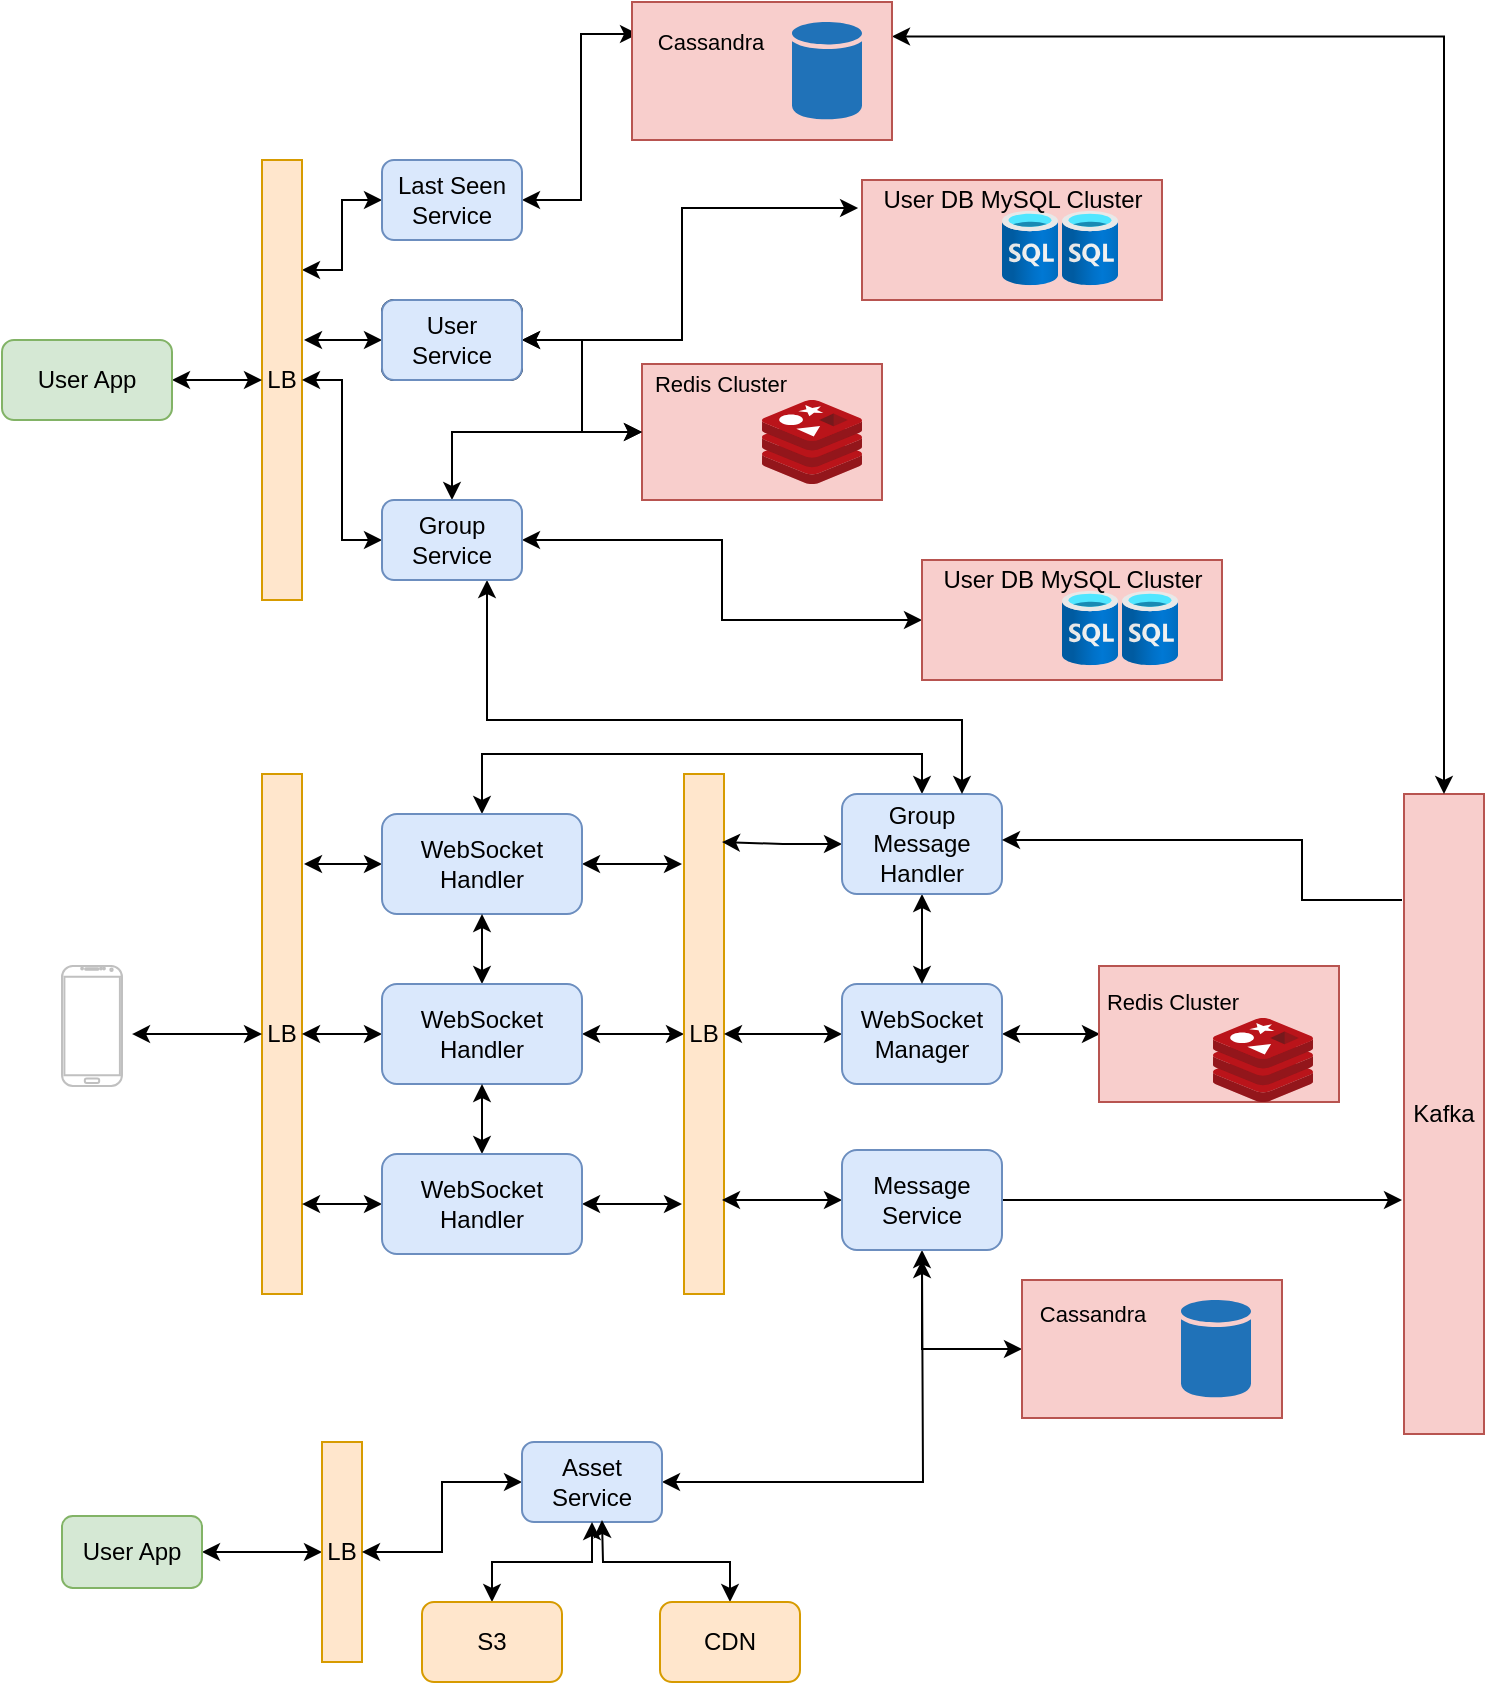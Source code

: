 <mxfile version="16.1.2" type="device"><diagram id="FW0HvPtLZwd2zHs9ygrj" name="Page-1"><mxGraphModel dx="1355" dy="2047" grid="1" gridSize="10" guides="1" tooltips="1" connect="1" arrows="1" fold="1" page="1" pageScale="1" pageWidth="827" pageHeight="1169" math="0" shadow="0"><root><mxCell id="0"/><mxCell id="1" parent="0"/><mxCell id="f9ZbXVq6Zyv1Fmua9ZI9-57" value="" style="rounded=0;whiteSpace=wrap;html=1;fontFamily=Helvetica;fontSize=11;fillColor=#f8cecc;strokeColor=#b85450;" vertex="1" parent="1"><mxGeometry x="370" y="142" width="120" height="68" as="geometry"/></mxCell><mxCell id="f9ZbXVq6Zyv1Fmua9ZI9-1" value="" style="verticalLabelPosition=bottom;verticalAlign=top;html=1;shadow=0;dashed=0;strokeWidth=1;shape=mxgraph.android.phone2;strokeColor=#c0c0c0;" vertex="1" parent="1"><mxGeometry x="80" y="443" width="30" height="60" as="geometry"/></mxCell><mxCell id="f9ZbXVq6Zyv1Fmua9ZI9-2" value="LB" style="rounded=0;whiteSpace=wrap;html=1;fillColor=#ffe6cc;strokeColor=#d79b00;" vertex="1" parent="1"><mxGeometry x="180" y="347" width="20" height="260" as="geometry"/></mxCell><mxCell id="f9ZbXVq6Zyv1Fmua9ZI9-38" style="edgeStyle=orthogonalEdgeStyle;rounded=0;orthogonalLoop=1;jettySize=auto;html=1;exitX=0;exitY=0.5;exitDx=0;exitDy=0;entryX=1.05;entryY=0.173;entryDx=0;entryDy=0;entryPerimeter=0;endArrow=classic;startArrow=classic" edge="1" parent="1" source="f9ZbXVq6Zyv1Fmua9ZI9-3" target="f9ZbXVq6Zyv1Fmua9ZI9-2"><mxGeometry relative="1" as="geometry"/></mxCell><mxCell id="f9ZbXVq6Zyv1Fmua9ZI9-44" style="edgeStyle=orthogonalEdgeStyle;shape=connector;rounded=0;orthogonalLoop=1;jettySize=auto;html=1;exitX=1;exitY=0.5;exitDx=0;exitDy=0;labelBackgroundColor=default;fontFamily=Helvetica;fontSize=11;fontColor=default;startArrow=classic;endArrow=classic;strokeColor=default;" edge="1" parent="1" source="f9ZbXVq6Zyv1Fmua9ZI9-3"><mxGeometry relative="1" as="geometry"><mxPoint x="390" y="392" as="targetPoint"/></mxGeometry></mxCell><mxCell id="f9ZbXVq6Zyv1Fmua9ZI9-82" style="edgeStyle=orthogonalEdgeStyle;shape=connector;rounded=0;orthogonalLoop=1;jettySize=auto;html=1;exitX=0.5;exitY=0;exitDx=0;exitDy=0;entryX=0.5;entryY=0;entryDx=0;entryDy=0;labelBackgroundColor=default;fontFamily=Helvetica;fontSize=11;fontColor=default;startArrow=classic;endArrow=classic;strokeColor=default;" edge="1" parent="1" source="f9ZbXVq6Zyv1Fmua9ZI9-3" target="f9ZbXVq6Zyv1Fmua9ZI9-9"><mxGeometry relative="1" as="geometry"/></mxCell><mxCell id="f9ZbXVq6Zyv1Fmua9ZI9-3" value="WebSocket Handler" style="rounded=1;whiteSpace=wrap;html=1;fillColor=#dae8fc;strokeColor=#6c8ebf;" vertex="1" parent="1"><mxGeometry x="240" y="367" width="100" height="50" as="geometry"/></mxCell><mxCell id="f9ZbXVq6Zyv1Fmua9ZI9-40" style="edgeStyle=orthogonalEdgeStyle;rounded=0;orthogonalLoop=1;jettySize=auto;html=1;exitX=0;exitY=0.5;exitDx=0;exitDy=0;entryX=1;entryY=0.5;entryDx=0;entryDy=0;endArrow=classic;startArrow=classic" edge="1" parent="1" source="f9ZbXVq6Zyv1Fmua9ZI9-4" target="f9ZbXVq6Zyv1Fmua9ZI9-2"><mxGeometry relative="1" as="geometry"/></mxCell><mxCell id="f9ZbXVq6Zyv1Fmua9ZI9-41" style="edgeStyle=orthogonalEdgeStyle;rounded=0;orthogonalLoop=1;jettySize=auto;html=1;exitX=0.5;exitY=0;exitDx=0;exitDy=0;entryX=0.5;entryY=1;entryDx=0;entryDy=0;endArrow=classic;startArrow=classic" edge="1" parent="1" source="f9ZbXVq6Zyv1Fmua9ZI9-4" target="f9ZbXVq6Zyv1Fmua9ZI9-3"><mxGeometry relative="1" as="geometry"/></mxCell><mxCell id="f9ZbXVq6Zyv1Fmua9ZI9-45" style="edgeStyle=orthogonalEdgeStyle;shape=connector;rounded=0;orthogonalLoop=1;jettySize=auto;html=1;exitX=1;exitY=0.5;exitDx=0;exitDy=0;entryX=0;entryY=0.5;entryDx=0;entryDy=0;labelBackgroundColor=default;fontFamily=Helvetica;fontSize=11;fontColor=default;startArrow=classic;endArrow=classic;strokeColor=default;" edge="1" parent="1" source="f9ZbXVq6Zyv1Fmua9ZI9-4" target="f9ZbXVq6Zyv1Fmua9ZI9-6"><mxGeometry relative="1" as="geometry"/></mxCell><mxCell id="f9ZbXVq6Zyv1Fmua9ZI9-4" value="WebSocket Handler" style="rounded=1;whiteSpace=wrap;html=1;endArrow=classic;startArrow=classic;fillColor=#dae8fc;strokeColor=#6c8ebf;" vertex="1" parent="1"><mxGeometry x="240" y="452" width="100" height="50" as="geometry"/></mxCell><mxCell id="f9ZbXVq6Zyv1Fmua9ZI9-42" style="edgeStyle=orthogonalEdgeStyle;shape=connector;rounded=0;orthogonalLoop=1;jettySize=auto;html=1;exitX=0.5;exitY=0;exitDx=0;exitDy=0;entryX=0.5;entryY=1;entryDx=0;entryDy=0;labelBackgroundColor=default;fontFamily=Helvetica;fontSize=11;fontColor=default;startArrow=classic;endArrow=classic;strokeColor=default;" edge="1" parent="1" source="f9ZbXVq6Zyv1Fmua9ZI9-5" target="f9ZbXVq6Zyv1Fmua9ZI9-4"><mxGeometry relative="1" as="geometry"/></mxCell><mxCell id="f9ZbXVq6Zyv1Fmua9ZI9-43" style="edgeStyle=orthogonalEdgeStyle;shape=connector;rounded=0;orthogonalLoop=1;jettySize=auto;html=1;exitX=0;exitY=0.5;exitDx=0;exitDy=0;entryX=1;entryY=0.827;entryDx=0;entryDy=0;entryPerimeter=0;labelBackgroundColor=default;fontFamily=Helvetica;fontSize=11;fontColor=default;startArrow=classic;endArrow=classic;strokeColor=default;" edge="1" parent="1" source="f9ZbXVq6Zyv1Fmua9ZI9-5" target="f9ZbXVq6Zyv1Fmua9ZI9-2"><mxGeometry relative="1" as="geometry"/></mxCell><mxCell id="f9ZbXVq6Zyv1Fmua9ZI9-46" style="edgeStyle=orthogonalEdgeStyle;shape=connector;rounded=0;orthogonalLoop=1;jettySize=auto;html=1;exitX=1;exitY=0.5;exitDx=0;exitDy=0;labelBackgroundColor=default;fontFamily=Helvetica;fontSize=11;fontColor=default;startArrow=classic;endArrow=classic;strokeColor=default;" edge="1" parent="1" source="f9ZbXVq6Zyv1Fmua9ZI9-5"><mxGeometry relative="1" as="geometry"><mxPoint x="390" y="562" as="targetPoint"/></mxGeometry></mxCell><mxCell id="f9ZbXVq6Zyv1Fmua9ZI9-5" value="WebSocket Handler" style="rounded=1;whiteSpace=wrap;html=1;fillColor=#dae8fc;strokeColor=#6c8ebf;" vertex="1" parent="1"><mxGeometry x="240" y="537" width="100" height="50" as="geometry"/></mxCell><mxCell id="f9ZbXVq6Zyv1Fmua9ZI9-6" value="LB" style="rounded=0;whiteSpace=wrap;html=1;fillColor=#ffe6cc;strokeColor=#d79b00;" vertex="1" parent="1"><mxGeometry x="391" y="347" width="20" height="260" as="geometry"/></mxCell><mxCell id="f9ZbXVq6Zyv1Fmua9ZI9-49" style="edgeStyle=orthogonalEdgeStyle;shape=connector;rounded=0;orthogonalLoop=1;jettySize=auto;html=1;exitX=0;exitY=0.5;exitDx=0;exitDy=0;entryX=0.95;entryY=0.819;entryDx=0;entryDy=0;entryPerimeter=0;labelBackgroundColor=default;fontFamily=Helvetica;fontSize=11;fontColor=default;startArrow=classic;endArrow=classic;strokeColor=default;" edge="1" parent="1" source="f9ZbXVq6Zyv1Fmua9ZI9-7" target="f9ZbXVq6Zyv1Fmua9ZI9-6"><mxGeometry relative="1" as="geometry"/></mxCell><mxCell id="f9ZbXVq6Zyv1Fmua9ZI9-88" style="edgeStyle=orthogonalEdgeStyle;shape=connector;rounded=0;orthogonalLoop=1;jettySize=auto;html=1;exitX=0.5;exitY=1;exitDx=0;exitDy=0;entryX=0;entryY=0.5;entryDx=0;entryDy=0;labelBackgroundColor=default;fontFamily=Helvetica;fontSize=11;fontColor=default;startArrow=classic;endArrow=classic;strokeColor=default;" edge="1" parent="1" source="f9ZbXVq6Zyv1Fmua9ZI9-7" target="f9ZbXVq6Zyv1Fmua9ZI9-84"><mxGeometry relative="1" as="geometry"/></mxCell><mxCell id="f9ZbXVq6Zyv1Fmua9ZI9-89" style="edgeStyle=orthogonalEdgeStyle;shape=connector;rounded=0;orthogonalLoop=1;jettySize=auto;html=1;exitX=1;exitY=0.5;exitDx=0;exitDy=0;labelBackgroundColor=default;fontFamily=Helvetica;fontSize=11;fontColor=default;endArrow=classic;strokeColor=default;" edge="1" parent="1" source="f9ZbXVq6Zyv1Fmua9ZI9-7"><mxGeometry relative="1" as="geometry"><mxPoint x="750" y="560" as="targetPoint"/></mxGeometry></mxCell><mxCell id="f9ZbXVq6Zyv1Fmua9ZI9-7" value="Message Service" style="rounded=1;whiteSpace=wrap;html=1;fillColor=#dae8fc;strokeColor=#6c8ebf;" vertex="1" parent="1"><mxGeometry x="470" y="535" width="80" height="50" as="geometry"/></mxCell><mxCell id="f9ZbXVq6Zyv1Fmua9ZI9-48" style="edgeStyle=orthogonalEdgeStyle;shape=connector;rounded=0;orthogonalLoop=1;jettySize=auto;html=1;exitX=0;exitY=0.5;exitDx=0;exitDy=0;entryX=1;entryY=0.5;entryDx=0;entryDy=0;labelBackgroundColor=default;fontFamily=Helvetica;fontSize=11;fontColor=default;startArrow=classic;endArrow=classic;strokeColor=default;" edge="1" parent="1" source="f9ZbXVq6Zyv1Fmua9ZI9-8" target="f9ZbXVq6Zyv1Fmua9ZI9-6"><mxGeometry relative="1" as="geometry"/></mxCell><mxCell id="f9ZbXVq6Zyv1Fmua9ZI9-83" style="edgeStyle=orthogonalEdgeStyle;shape=connector;rounded=0;orthogonalLoop=1;jettySize=auto;html=1;exitX=1;exitY=0.5;exitDx=0;exitDy=0;entryX=0.056;entryY=1.3;entryDx=0;entryDy=0;entryPerimeter=0;labelBackgroundColor=default;fontFamily=Helvetica;fontSize=11;fontColor=default;startArrow=classic;endArrow=classic;strokeColor=default;" edge="1" parent="1" source="f9ZbXVq6Zyv1Fmua9ZI9-8" target="f9ZbXVq6Zyv1Fmua9ZI9-78"><mxGeometry relative="1" as="geometry"/></mxCell><mxCell id="f9ZbXVq6Zyv1Fmua9ZI9-8" value="WebSocket Manager" style="rounded=1;whiteSpace=wrap;html=1;fillColor=#dae8fc;strokeColor=#6c8ebf;" vertex="1" parent="1"><mxGeometry x="470" y="452" width="80" height="50" as="geometry"/></mxCell><mxCell id="f9ZbXVq6Zyv1Fmua9ZI9-47" style="edgeStyle=orthogonalEdgeStyle;shape=connector;rounded=0;orthogonalLoop=1;jettySize=auto;html=1;exitX=0;exitY=0.5;exitDx=0;exitDy=0;entryX=0.95;entryY=0.131;entryDx=0;entryDy=0;entryPerimeter=0;labelBackgroundColor=default;fontFamily=Helvetica;fontSize=11;fontColor=default;startArrow=classic;endArrow=classic;strokeColor=default;" edge="1" parent="1" source="f9ZbXVq6Zyv1Fmua9ZI9-9" target="f9ZbXVq6Zyv1Fmua9ZI9-6"><mxGeometry relative="1" as="geometry"/></mxCell><mxCell id="f9ZbXVq6Zyv1Fmua9ZI9-50" style="edgeStyle=orthogonalEdgeStyle;shape=connector;rounded=0;orthogonalLoop=1;jettySize=auto;html=1;exitX=0.5;exitY=1;exitDx=0;exitDy=0;entryX=0.5;entryY=0;entryDx=0;entryDy=0;labelBackgroundColor=default;fontFamily=Helvetica;fontSize=11;fontColor=default;startArrow=classic;endArrow=classic;strokeColor=default;" edge="1" parent="1" source="f9ZbXVq6Zyv1Fmua9ZI9-9" target="f9ZbXVq6Zyv1Fmua9ZI9-8"><mxGeometry relative="1" as="geometry"/></mxCell><mxCell id="f9ZbXVq6Zyv1Fmua9ZI9-9" value="Group Message Handler" style="rounded=1;whiteSpace=wrap;html=1;fillColor=#dae8fc;strokeColor=#6c8ebf;" vertex="1" parent="1"><mxGeometry x="470" y="357" width="80" height="50" as="geometry"/></mxCell><mxCell id="f9ZbXVq6Zyv1Fmua9ZI9-56" style="edgeStyle=orthogonalEdgeStyle;shape=connector;rounded=0;orthogonalLoop=1;jettySize=auto;html=1;exitX=1;exitY=0.25;exitDx=0;exitDy=0;entryX=0;entryY=0.5;entryDx=0;entryDy=0;labelBackgroundColor=default;fontFamily=Helvetica;fontSize=11;fontColor=default;startArrow=classic;endArrow=classic;strokeColor=default;" edge="1" parent="1" source="f9ZbXVq6Zyv1Fmua9ZI9-11" target="f9ZbXVq6Zyv1Fmua9ZI9-12"><mxGeometry relative="1" as="geometry"/></mxCell><mxCell id="f9ZbXVq6Zyv1Fmua9ZI9-11" value="LB" style="rounded=0;whiteSpace=wrap;html=1;fillColor=#ffe6cc;strokeColor=#d79b00;" vertex="1" parent="1"><mxGeometry x="180" y="40" width="20" height="220" as="geometry"/></mxCell><mxCell id="f9ZbXVq6Zyv1Fmua9ZI9-79" style="edgeStyle=orthogonalEdgeStyle;shape=connector;rounded=0;orthogonalLoop=1;jettySize=auto;html=1;exitX=1;exitY=0.5;exitDx=0;exitDy=0;entryX=-0.014;entryY=0.3;entryDx=0;entryDy=0;entryPerimeter=0;labelBackgroundColor=default;fontFamily=Helvetica;fontSize=11;fontColor=default;startArrow=classic;endArrow=classic;strokeColor=default;" edge="1" parent="1" source="f9ZbXVq6Zyv1Fmua9ZI9-12" target="f9ZbXVq6Zyv1Fmua9ZI9-71"><mxGeometry relative="1" as="geometry"/></mxCell><mxCell id="f9ZbXVq6Zyv1Fmua9ZI9-12" value="Last Seen Service" style="rounded=1;whiteSpace=wrap;html=1;fillColor=#dae8fc;strokeColor=#6c8ebf;" vertex="1" parent="1"><mxGeometry x="240" y="40" width="70" height="40" as="geometry"/></mxCell><mxCell id="f9ZbXVq6Zyv1Fmua9ZI9-13" value="User Service" style="rounded=1;whiteSpace=wrap;html=1;" vertex="1" parent="1"><mxGeometry x="240" y="110" width="70" height="40" as="geometry"/></mxCell><mxCell id="f9ZbXVq6Zyv1Fmua9ZI9-55" style="edgeStyle=orthogonalEdgeStyle;shape=connector;rounded=0;orthogonalLoop=1;jettySize=auto;html=1;exitX=0;exitY=0.5;exitDx=0;exitDy=0;entryX=1.05;entryY=0.405;entryDx=0;entryDy=0;entryPerimeter=0;labelBackgroundColor=default;fontFamily=Helvetica;fontSize=11;fontColor=default;startArrow=classic;endArrow=classic;strokeColor=default;" edge="1" parent="1" source="f9ZbXVq6Zyv1Fmua9ZI9-14" target="f9ZbXVq6Zyv1Fmua9ZI9-11"><mxGeometry relative="1" as="geometry"/></mxCell><mxCell id="f9ZbXVq6Zyv1Fmua9ZI9-66" style="edgeStyle=orthogonalEdgeStyle;shape=connector;rounded=0;orthogonalLoop=1;jettySize=auto;html=1;exitX=1;exitY=0.5;exitDx=0;exitDy=0;entryX=-0.013;entryY=0.7;entryDx=0;entryDy=0;entryPerimeter=0;labelBackgroundColor=default;fontFamily=Helvetica;fontSize=11;fontColor=default;startArrow=classic;endArrow=classic;strokeColor=default;" edge="1" parent="1" source="f9ZbXVq6Zyv1Fmua9ZI9-14" target="f9ZbXVq6Zyv1Fmua9ZI9-28"><mxGeometry relative="1" as="geometry"><Array as="points"><mxPoint x="390" y="130"/><mxPoint x="390" y="64"/></Array></mxGeometry></mxCell><mxCell id="f9ZbXVq6Zyv1Fmua9ZI9-67" style="edgeStyle=orthogonalEdgeStyle;shape=connector;rounded=0;orthogonalLoop=1;jettySize=auto;html=1;exitX=1;exitY=0.5;exitDx=0;exitDy=0;entryX=0;entryY=0.5;entryDx=0;entryDy=0;labelBackgroundColor=default;fontFamily=Helvetica;fontSize=11;fontColor=default;startArrow=classic;endArrow=classic;strokeColor=default;" edge="1" parent="1" source="f9ZbXVq6Zyv1Fmua9ZI9-14" target="f9ZbXVq6Zyv1Fmua9ZI9-57"><mxGeometry relative="1" as="geometry"/></mxCell><mxCell id="f9ZbXVq6Zyv1Fmua9ZI9-14" value="User Service" style="rounded=1;whiteSpace=wrap;html=1;fillColor=#dae8fc;strokeColor=#6c8ebf;" vertex="1" parent="1"><mxGeometry x="240" y="110" width="70" height="40" as="geometry"/></mxCell><mxCell id="f9ZbXVq6Zyv1Fmua9ZI9-53" style="edgeStyle=orthogonalEdgeStyle;shape=connector;rounded=0;orthogonalLoop=1;jettySize=auto;html=1;exitX=0;exitY=0.5;exitDx=0;exitDy=0;labelBackgroundColor=default;fontFamily=Helvetica;fontSize=11;fontColor=default;startArrow=classic;endArrow=classic;strokeColor=default;" edge="1" parent="1" source="f9ZbXVq6Zyv1Fmua9ZI9-15" target="f9ZbXVq6Zyv1Fmua9ZI9-11"><mxGeometry relative="1" as="geometry"/></mxCell><mxCell id="f9ZbXVq6Zyv1Fmua9ZI9-68" style="edgeStyle=orthogonalEdgeStyle;shape=connector;rounded=0;orthogonalLoop=1;jettySize=auto;html=1;exitX=1;exitY=0.5;exitDx=0;exitDy=0;entryX=0;entryY=0.5;entryDx=0;entryDy=0;labelBackgroundColor=default;fontFamily=Helvetica;fontSize=11;fontColor=default;startArrow=classic;endArrow=classic;strokeColor=default;" edge="1" parent="1" source="f9ZbXVq6Zyv1Fmua9ZI9-15" target="f9ZbXVq6Zyv1Fmua9ZI9-62"><mxGeometry relative="1" as="geometry"/></mxCell><mxCell id="f9ZbXVq6Zyv1Fmua9ZI9-81" style="edgeStyle=orthogonalEdgeStyle;shape=connector;rounded=0;orthogonalLoop=1;jettySize=auto;html=1;exitX=0.5;exitY=0;exitDx=0;exitDy=0;entryX=0;entryY=0.5;entryDx=0;entryDy=0;labelBackgroundColor=default;fontFamily=Helvetica;fontSize=11;fontColor=default;startArrow=classic;endArrow=classic;strokeColor=default;" edge="1" parent="1" source="f9ZbXVq6Zyv1Fmua9ZI9-15" target="f9ZbXVq6Zyv1Fmua9ZI9-57"><mxGeometry relative="1" as="geometry"/></mxCell><mxCell id="f9ZbXVq6Zyv1Fmua9ZI9-93" style="edgeStyle=orthogonalEdgeStyle;shape=connector;rounded=0;orthogonalLoop=1;jettySize=auto;html=1;exitX=0.75;exitY=1;exitDx=0;exitDy=0;entryX=0.75;entryY=0;entryDx=0;entryDy=0;labelBackgroundColor=default;fontFamily=Helvetica;fontSize=11;fontColor=default;startArrow=classic;endArrow=classic;strokeColor=default;" edge="1" parent="1" source="f9ZbXVq6Zyv1Fmua9ZI9-15" target="f9ZbXVq6Zyv1Fmua9ZI9-9"><mxGeometry relative="1" as="geometry"><Array as="points"><mxPoint x="293" y="320"/><mxPoint x="530" y="320"/></Array></mxGeometry></mxCell><mxCell id="f9ZbXVq6Zyv1Fmua9ZI9-15" value="Group Service" style="rounded=1;whiteSpace=wrap;html=1;fillColor=#dae8fc;strokeColor=#6c8ebf;" vertex="1" parent="1"><mxGeometry x="240" y="210" width="70" height="40" as="geometry"/></mxCell><mxCell id="f9ZbXVq6Zyv1Fmua9ZI9-97" style="edgeStyle=orthogonalEdgeStyle;shape=connector;rounded=0;orthogonalLoop=1;jettySize=auto;html=1;exitX=0;exitY=0.5;exitDx=0;exitDy=0;entryX=1;entryY=0.5;entryDx=0;entryDy=0;labelBackgroundColor=default;fontFamily=Helvetica;fontSize=11;fontColor=default;startArrow=classic;endArrow=classic;strokeColor=default;" edge="1" parent="1" source="f9ZbXVq6Zyv1Fmua9ZI9-16" target="f9ZbXVq6Zyv1Fmua9ZI9-96"><mxGeometry relative="1" as="geometry"/></mxCell><mxCell id="f9ZbXVq6Zyv1Fmua9ZI9-16" value="LB" style="rounded=0;whiteSpace=wrap;html=1;fillColor=#ffe6cc;strokeColor=#d79b00;" vertex="1" parent="1"><mxGeometry x="210" y="681" width="20" height="110" as="geometry"/></mxCell><mxCell id="f9ZbXVq6Zyv1Fmua9ZI9-92" style="edgeStyle=orthogonalEdgeStyle;shape=connector;rounded=0;orthogonalLoop=1;jettySize=auto;html=1;exitX=0;exitY=0.5;exitDx=0;exitDy=0;labelBackgroundColor=default;fontFamily=Helvetica;fontSize=11;fontColor=default;startArrow=classic;endArrow=classic;strokeColor=default;" edge="1" parent="1" source="f9ZbXVq6Zyv1Fmua9ZI9-17" target="f9ZbXVq6Zyv1Fmua9ZI9-16"><mxGeometry relative="1" as="geometry"/></mxCell><mxCell id="f9ZbXVq6Zyv1Fmua9ZI9-99" style="edgeStyle=orthogonalEdgeStyle;shape=connector;rounded=0;orthogonalLoop=1;jettySize=auto;html=1;exitX=1;exitY=0.5;exitDx=0;exitDy=0;labelBackgroundColor=default;fontFamily=Helvetica;fontSize=11;fontColor=default;startArrow=classic;endArrow=classic;strokeColor=default;" edge="1" parent="1" source="f9ZbXVq6Zyv1Fmua9ZI9-17"><mxGeometry relative="1" as="geometry"><mxPoint x="510" y="590" as="targetPoint"/></mxGeometry></mxCell><mxCell id="f9ZbXVq6Zyv1Fmua9ZI9-17" value="Asset Service" style="rounded=1;whiteSpace=wrap;html=1;fillColor=#dae8fc;strokeColor=#6c8ebf;" vertex="1" parent="1"><mxGeometry x="310" y="681" width="70" height="40" as="geometry"/></mxCell><mxCell id="f9ZbXVq6Zyv1Fmua9ZI9-90" style="edgeStyle=orthogonalEdgeStyle;shape=connector;rounded=0;orthogonalLoop=1;jettySize=auto;html=1;exitX=0.5;exitY=0;exitDx=0;exitDy=0;entryX=0.5;entryY=1;entryDx=0;entryDy=0;labelBackgroundColor=default;fontFamily=Helvetica;fontSize=11;fontColor=default;startArrow=classic;endArrow=classic;strokeColor=default;" edge="1" parent="1" source="f9ZbXVq6Zyv1Fmua9ZI9-19" target="f9ZbXVq6Zyv1Fmua9ZI9-17"><mxGeometry relative="1" as="geometry"/></mxCell><mxCell id="f9ZbXVq6Zyv1Fmua9ZI9-19" value="S3" style="rounded=1;whiteSpace=wrap;html=1;fillColor=#ffe6cc;strokeColor=#d79b00;" vertex="1" parent="1"><mxGeometry x="260" y="761" width="70" height="40" as="geometry"/></mxCell><mxCell id="f9ZbXVq6Zyv1Fmua9ZI9-91" style="edgeStyle=orthogonalEdgeStyle;shape=connector;rounded=0;orthogonalLoop=1;jettySize=auto;html=1;exitX=0.5;exitY=0;exitDx=0;exitDy=0;labelBackgroundColor=default;fontFamily=Helvetica;fontSize=11;fontColor=default;startArrow=classic;endArrow=classic;strokeColor=default;" edge="1" parent="1" source="f9ZbXVq6Zyv1Fmua9ZI9-20"><mxGeometry relative="1" as="geometry"><mxPoint x="350" y="720" as="targetPoint"/></mxGeometry></mxCell><mxCell id="f9ZbXVq6Zyv1Fmua9ZI9-20" value="CDN" style="rounded=1;whiteSpace=wrap;html=1;fillColor=#ffe6cc;strokeColor=#d79b00;" vertex="1" parent="1"><mxGeometry x="379" y="761" width="70" height="40" as="geometry"/></mxCell><mxCell id="f9ZbXVq6Zyv1Fmua9ZI9-21" value="Kafka" style="rounded=0;whiteSpace=wrap;html=1;fillColor=#f8cecc;strokeColor=#b85450;" vertex="1" parent="1"><mxGeometry x="751" y="357" width="40" height="320" as="geometry"/></mxCell><mxCell id="f9ZbXVq6Zyv1Fmua9ZI9-23" value="" style="sketch=0;aspect=fixed;html=1;points=[];align=center;image;fontSize=12;image=img/lib/mscae/Cache_Redis_Product.svg;" vertex="1" parent="1"><mxGeometry x="430" y="160" width="50" height="42" as="geometry"/></mxCell><mxCell id="f9ZbXVq6Zyv1Fmua9ZI9-98" style="edgeStyle=orthogonalEdgeStyle;shape=connector;rounded=0;orthogonalLoop=1;jettySize=auto;html=1;exitX=1;exitY=0.5;exitDx=0;exitDy=0;entryX=0;entryY=0.5;entryDx=0;entryDy=0;labelBackgroundColor=default;fontFamily=Helvetica;fontSize=11;fontColor=default;startArrow=classic;endArrow=classic;strokeColor=default;" edge="1" parent="1" source="f9ZbXVq6Zyv1Fmua9ZI9-35" target="f9ZbXVq6Zyv1Fmua9ZI9-11"><mxGeometry relative="1" as="geometry"/></mxCell><mxCell id="f9ZbXVq6Zyv1Fmua9ZI9-35" value="User App" style="rounded=1;whiteSpace=wrap;html=1;fillColor=#d5e8d4;strokeColor=#82b366;" vertex="1" parent="1"><mxGeometry x="50" y="130" width="85" height="40" as="geometry"/></mxCell><mxCell id="f9ZbXVq6Zyv1Fmua9ZI9-36" value="" style="endArrow=classic;startArrow=classic;html=1;rounded=0;exitX=1.167;exitY=0.567;exitDx=0;exitDy=0;exitPerimeter=0;entryX=0;entryY=0.5;entryDx=0;entryDy=0;" edge="1" parent="1" source="f9ZbXVq6Zyv1Fmua9ZI9-1" target="f9ZbXVq6Zyv1Fmua9ZI9-2"><mxGeometry width="50" height="50" relative="1" as="geometry"><mxPoint x="390" y="420" as="sourcePoint"/><mxPoint x="440" y="370" as="targetPoint"/></mxGeometry></mxCell><mxCell id="f9ZbXVq6Zyv1Fmua9ZI9-58" value="Redis Cluster" style="text;html=1;align=center;verticalAlign=middle;resizable=0;points=[];autosize=1;strokeColor=none;fillColor=none;fontSize=11;fontFamily=Helvetica;fontColor=default;" vertex="1" parent="1"><mxGeometry x="369" y="142" width="80" height="20" as="geometry"/></mxCell><mxCell id="f9ZbXVq6Zyv1Fmua9ZI9-60" value="" style="group" vertex="1" connectable="0" parent="1"><mxGeometry x="480" y="50" width="150" height="60" as="geometry"/></mxCell><mxCell id="f9ZbXVq6Zyv1Fmua9ZI9-59" value="" style="rounded=0;whiteSpace=wrap;html=1;fontFamily=Helvetica;fontSize=11;fillColor=#f8cecc;strokeColor=#b85450;" vertex="1" parent="f9ZbXVq6Zyv1Fmua9ZI9-60"><mxGeometry width="150" height="60" as="geometry"/></mxCell><mxCell id="f9ZbXVq6Zyv1Fmua9ZI9-25" value="" style="aspect=fixed;html=1;points=[];align=center;image;fontSize=12;image=img/lib/azure2/databases/SQL_Database.svg;fillColor=none;" vertex="1" parent="f9ZbXVq6Zyv1Fmua9ZI9-60"><mxGeometry x="70" y="15.34" width="28" height="37.33" as="geometry"/></mxCell><mxCell id="f9ZbXVq6Zyv1Fmua9ZI9-28" value="User DB MySQL Cluster" style="text;html=1;align=center;verticalAlign=middle;resizable=0;points=[];autosize=1;strokeColor=none;fillColor=none;" vertex="1" parent="f9ZbXVq6Zyv1Fmua9ZI9-60"><mxGeometry width="150" height="20" as="geometry"/></mxCell><mxCell id="f9ZbXVq6Zyv1Fmua9ZI9-26" value="" style="aspect=fixed;html=1;points=[];align=center;image;fontSize=12;image=img/lib/azure2/databases/SQL_Database.svg;fillColor=none;" vertex="1" parent="f9ZbXVq6Zyv1Fmua9ZI9-60"><mxGeometry x="100" y="15.34" width="28" height="37.33" as="geometry"/></mxCell><mxCell id="f9ZbXVq6Zyv1Fmua9ZI9-61" value="" style="group" vertex="1" connectable="0" parent="1"><mxGeometry x="510" y="240" width="150" height="60" as="geometry"/></mxCell><mxCell id="f9ZbXVq6Zyv1Fmua9ZI9-62" value="" style="rounded=0;whiteSpace=wrap;html=1;fontFamily=Helvetica;fontSize=11;fillColor=#f8cecc;strokeColor=#b85450;" vertex="1" parent="f9ZbXVq6Zyv1Fmua9ZI9-61"><mxGeometry width="150" height="60" as="geometry"/></mxCell><mxCell id="f9ZbXVq6Zyv1Fmua9ZI9-63" value="" style="aspect=fixed;html=1;points=[];align=center;image;fontSize=12;image=img/lib/azure2/databases/SQL_Database.svg;fillColor=none;" vertex="1" parent="f9ZbXVq6Zyv1Fmua9ZI9-61"><mxGeometry x="70" y="15.34" width="28" height="37.33" as="geometry"/></mxCell><mxCell id="f9ZbXVq6Zyv1Fmua9ZI9-64" value="User DB MySQL Cluster" style="text;html=1;align=center;verticalAlign=middle;resizable=0;points=[];autosize=1;strokeColor=none;fillColor=none;" vertex="1" parent="f9ZbXVq6Zyv1Fmua9ZI9-61"><mxGeometry width="150" height="20" as="geometry"/></mxCell><mxCell id="f9ZbXVq6Zyv1Fmua9ZI9-65" value="" style="aspect=fixed;html=1;points=[];align=center;image;fontSize=12;image=img/lib/azure2/databases/SQL_Database.svg;fillColor=none;" vertex="1" parent="f9ZbXVq6Zyv1Fmua9ZI9-61"><mxGeometry x="100" y="15.34" width="28" height="37.33" as="geometry"/></mxCell><mxCell id="f9ZbXVq6Zyv1Fmua9ZI9-80" style="edgeStyle=orthogonalEdgeStyle;shape=connector;rounded=0;orthogonalLoop=1;jettySize=auto;html=1;exitX=1;exitY=0.25;exitDx=0;exitDy=0;labelBackgroundColor=default;fontFamily=Helvetica;fontSize=11;fontColor=default;startArrow=classic;endArrow=classic;strokeColor=default;" edge="1" parent="1" source="f9ZbXVq6Zyv1Fmua9ZI9-74" target="f9ZbXVq6Zyv1Fmua9ZI9-21"><mxGeometry relative="1" as="geometry"/></mxCell><mxCell id="f9ZbXVq6Zyv1Fmua9ZI9-74" value="" style="rounded=0;whiteSpace=wrap;html=1;fontFamily=Helvetica;fontSize=11;fillColor=#f8cecc;strokeColor=#b85450;" vertex="1" parent="1"><mxGeometry x="365" y="-39" width="130" height="69" as="geometry"/></mxCell><mxCell id="f9ZbXVq6Zyv1Fmua9ZI9-70" value="&lt;span style=&quot;color: rgba(0 , 0 , 0 , 0) ; font-family: monospace ; font-size: 0px&quot;&gt;%3CmxGraphModel%3E%3Croot%3E%3CmxCell%20id%3D%220%22%2F%3E%3CmxCell%20id%3D%221%22%20parent%3D%220%22%2F%3E%3CmxCell%20id%3D%222%22%20value%3D%22%22%20style%3D%22rounded%3D0%3BwhiteSpace%3Dwrap%3Bhtml%3D1%3BfontFamily%3DHelvetica%3BfontSize%3D11%3BfillColor%3D%23f8cecc%3BstrokeColor%3D%23b85450%3B%22%20vertex%3D%221%22%20parent%3D%221%22%3E%3CmxGeometry%20x%3D%22365%22%20y%3D%22-39%22%20width%3D%22130%22%20height%3D%2269%22%20as%3D%22geometry%22%2F%3E%3C%2FmxCell%3E%3C%2Froot%3E%3C%2FmxGraphModel%3E&lt;/span&gt;" style="sketch=0;shadow=0;dashed=0;html=1;strokeColor=none;labelPosition=center;verticalLabelPosition=bottom;verticalAlign=top;outlineConnect=0;align=center;shape=mxgraph.office.databases.database;fillColor=#2072B8;fontFamily=Helvetica;fontSize=11;fontColor=default;" vertex="1" parent="1"><mxGeometry x="445" y="-29" width="35" height="49" as="geometry"/></mxCell><mxCell id="f9ZbXVq6Zyv1Fmua9ZI9-71" value="Cassandra" style="text;html=1;align=center;verticalAlign=middle;resizable=0;points=[];autosize=1;strokeColor=none;fillColor=none;fontSize=11;fontFamily=Helvetica;fontColor=default;" vertex="1" parent="1"><mxGeometry x="369" y="-29" width="70" height="20" as="geometry"/></mxCell><mxCell id="f9ZbXVq6Zyv1Fmua9ZI9-76" value="" style="rounded=0;whiteSpace=wrap;html=1;fontFamily=Helvetica;fontSize=11;fillColor=#f8cecc;strokeColor=#b85450;" vertex="1" parent="1"><mxGeometry x="598.5" y="443" width="120" height="68" as="geometry"/></mxCell><mxCell id="f9ZbXVq6Zyv1Fmua9ZI9-77" value="" style="sketch=0;aspect=fixed;html=1;points=[];align=center;image;fontSize=12;image=img/lib/mscae/Cache_Redis_Product.svg;" vertex="1" parent="1"><mxGeometry x="655.5" y="469" width="50" height="42" as="geometry"/></mxCell><mxCell id="f9ZbXVq6Zyv1Fmua9ZI9-78" value="Redis Cluster" style="text;html=1;align=center;verticalAlign=middle;resizable=0;points=[];autosize=1;strokeColor=none;fillColor=none;fontSize=11;fontFamily=Helvetica;fontColor=default;" vertex="1" parent="1"><mxGeometry x="594.5" y="451" width="80" height="20" as="geometry"/></mxCell><mxCell id="f9ZbXVq6Zyv1Fmua9ZI9-84" value="" style="rounded=0;whiteSpace=wrap;html=1;fontFamily=Helvetica;fontSize=11;fillColor=#f8cecc;strokeColor=#b85450;" vertex="1" parent="1"><mxGeometry x="560" y="600" width="130" height="69" as="geometry"/></mxCell><mxCell id="f9ZbXVq6Zyv1Fmua9ZI9-86" value="&lt;span style=&quot;color: rgba(0 , 0 , 0 , 0) ; font-family: monospace ; font-size: 0px&quot;&gt;%3CmxGraphModel%3E%3Croot%3E%3CmxCell%20id%3D%220%22%2F%3E%3CmxCell%20id%3D%221%22%20parent%3D%220%22%2F%3E%3CmxCell%20id%3D%222%22%20value%3D%22%22%20style%3D%22rounded%3D0%3BwhiteSpace%3Dwrap%3Bhtml%3D1%3BfontFamily%3DHelvetica%3BfontSize%3D11%3BfillColor%3D%23f8cecc%3BstrokeColor%3D%23b85450%3B%22%20vertex%3D%221%22%20parent%3D%221%22%3E%3CmxGeometry%20x%3D%22365%22%20y%3D%22-39%22%20width%3D%22130%22%20height%3D%2269%22%20as%3D%22geometry%22%2F%3E%3C%2FmxCell%3E%3C%2Froot%3E%3C%2FmxGraphModel%3E&lt;/span&gt;" style="sketch=0;shadow=0;dashed=0;html=1;strokeColor=none;labelPosition=center;verticalLabelPosition=bottom;verticalAlign=top;outlineConnect=0;align=center;shape=mxgraph.office.databases.database;fillColor=#2072B8;fontFamily=Helvetica;fontSize=11;fontColor=default;" vertex="1" parent="1"><mxGeometry x="639.5" y="610" width="35" height="49" as="geometry"/></mxCell><mxCell id="f9ZbXVq6Zyv1Fmua9ZI9-87" value="Cassandra" style="text;html=1;align=center;verticalAlign=middle;resizable=0;points=[];autosize=1;strokeColor=none;fillColor=none;fontSize=11;fontFamily=Helvetica;fontColor=default;" vertex="1" parent="1"><mxGeometry x="560" y="607" width="70" height="20" as="geometry"/></mxCell><mxCell id="f9ZbXVq6Zyv1Fmua9ZI9-95" value="" style="endArrow=classic;html=1;rounded=0;labelBackgroundColor=default;fontFamily=Helvetica;fontSize=11;fontColor=default;strokeColor=default;shape=connector;" edge="1" parent="1"><mxGeometry width="50" height="50" relative="1" as="geometry"><mxPoint x="750" y="410" as="sourcePoint"/><mxPoint x="550" y="380" as="targetPoint"/><Array as="points"><mxPoint x="700" y="410"/><mxPoint x="700" y="380"/></Array></mxGeometry></mxCell><mxCell id="f9ZbXVq6Zyv1Fmua9ZI9-96" value="User App" style="rounded=1;whiteSpace=wrap;html=1;fillColor=#d5e8d4;strokeColor=#82b366;" vertex="1" parent="1"><mxGeometry x="80" y="718" width="70" height="36" as="geometry"/></mxCell></root></mxGraphModel></diagram></mxfile>